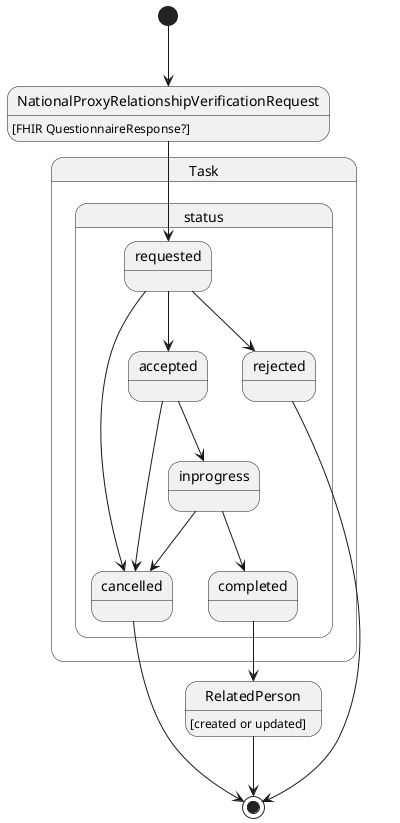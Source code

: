 @startuml

[*] --> NationalProxyRelationshipVerificationRequest
NationalProxyRelationshipVerificationRequest --> Task.status.requested
Task.status.requested --> Task.status.accepted
Task.status.requested --> Task.status.rejected
Task.status.accepted --> Task.status.inprogress
Task.status.accepted --> Task.status.cancelled
Task.status.inprogress --> Task.status.completed
Task.status.inprogress --> Task.status.cancelled
Task.status.requested --> Task.status.cancelled
Task.status.completed --> RelatedPerson
Task.status.rejected --> [*]
Task.status.cancelled --> [*]
RelatedPerson --> [*]

RelatedPerson : [created or updated]
NationalProxyRelationshipVerificationRequest : [FHIR QuestionnaireResponse?]

@enduml
